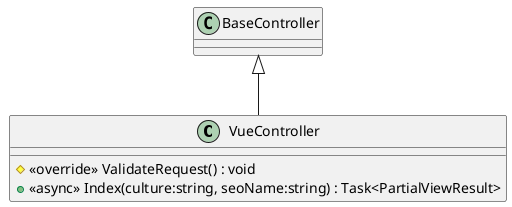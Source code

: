 @startuml
class VueController {
    # <<override>> ValidateRequest() : void
    + <<async>> Index(culture:string, seoName:string) : Task<PartialViewResult>
}
BaseController <|-- VueController
@enduml
